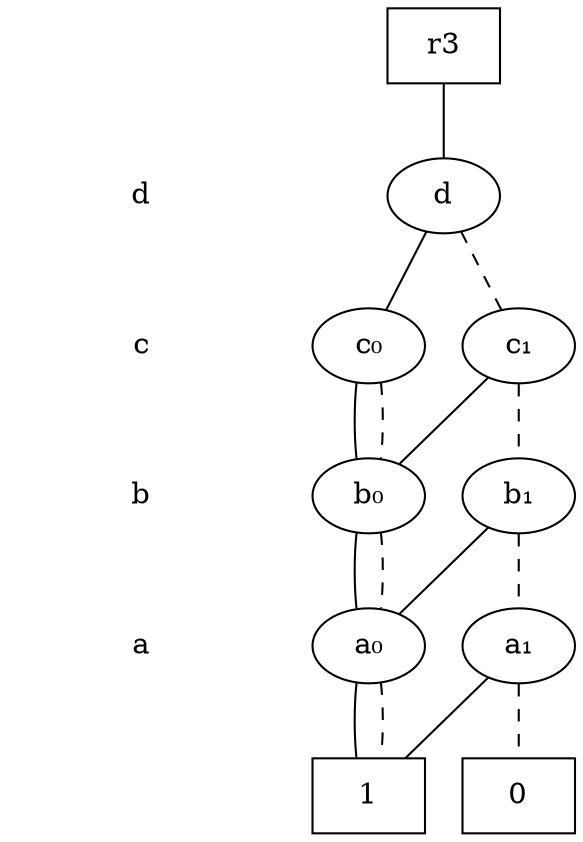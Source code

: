 digraph "ZDD" {
size = "7.5,10"
center = true;
edge [dir = none];
{ node [shape = plaintext];
  edge [style = invis];
  "CONST NODES" [style = invis];
" d " -> " c " -> " b " -> " a " -> "CONST NODES"; 
}
{ rank = same; node [shape = box]; edge [style = invis];
"  r3  "; }
{ rank = same; " d ";
"d";
}
{ rank = same; " c ";
"c₀";
"c₁";
}
{ rank = same; " b ";
"b₀";
"b₁";
}
{ rank = same; " a ";
"a₀";
"a₁";
}
{ rank = same; "CONST NODES";
{ node [shape = box]; "0xa6";
"0xa5";
}
}
"  r3  " -> "d" [style = solid];
"d" -> "c₀";
"d" -> "c₁" [style = dashed];
"c₀" -> "b₀";
"c₀" -> "b₀" [style = dashed];
"c₁" -> "b₀";
"c₁" -> "b₁" [style = dashed];
"b₀" -> "a₀";
"b₀" -> "a₀" [style = dashed];
"b₁" -> "a₀";
"b₁" -> "a₁" [style = dashed];
"a₀" -> "0xa5";
"a₀" -> "0xa5" [style = dashed];
"a₁" -> "0xa5";
"a₁" -> "0xa6" [style = dashed];
"0xa6" [label = "0"];
"0xa5" [label = "1"];
}
